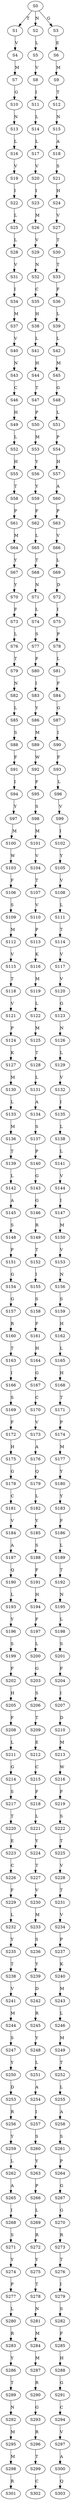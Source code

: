 strict digraph  {
	S0 -> S1 [ label = T ];
	S0 -> S2 [ label = N ];
	S0 -> S3 [ label = G ];
	S1 -> S4 [ label = V ];
	S2 -> S5 [ label = L ];
	S3 -> S6 [ label = E ];
	S4 -> S7 [ label = M ];
	S5 -> S8 [ label = V ];
	S6 -> S9 [ label = M ];
	S7 -> S10 [ label = G ];
	S8 -> S11 [ label = I ];
	S9 -> S12 [ label = T ];
	S10 -> S13 [ label = N ];
	S11 -> S14 [ label = L ];
	S12 -> S15 [ label = N ];
	S13 -> S16 [ label = L ];
	S14 -> S17 [ label = L ];
	S15 -> S18 [ label = A ];
	S16 -> S19 [ label = V ];
	S17 -> S20 [ label = V ];
	S18 -> S21 [ label = S ];
	S19 -> S22 [ label = I ];
	S20 -> S23 [ label = I ];
	S21 -> S24 [ label = H ];
	S22 -> S25 [ label = L ];
	S23 -> S26 [ label = M ];
	S24 -> S27 [ label = V ];
	S25 -> S28 [ label = L ];
	S26 -> S29 [ label = V ];
	S27 -> S30 [ label = T ];
	S28 -> S31 [ label = V ];
	S29 -> S32 [ label = N ];
	S30 -> S33 [ label = T ];
	S31 -> S34 [ label = I ];
	S32 -> S35 [ label = C ];
	S33 -> S36 [ label = F ];
	S34 -> S37 [ label = M ];
	S35 -> S38 [ label = H ];
	S36 -> S39 [ label = L ];
	S37 -> S40 [ label = V ];
	S38 -> S41 [ label = L ];
	S39 -> S42 [ label = L ];
	S40 -> S43 [ label = N ];
	S41 -> S44 [ label = H ];
	S42 -> S45 [ label = M ];
	S43 -> S46 [ label = C ];
	S44 -> S47 [ label = T ];
	S45 -> S48 [ label = G ];
	S46 -> S49 [ label = H ];
	S47 -> S50 [ label = P ];
	S48 -> S51 [ label = L ];
	S49 -> S52 [ label = L ];
	S50 -> S53 [ label = M ];
	S51 -> S54 [ label = P ];
	S52 -> S55 [ label = H ];
	S53 -> S56 [ label = Y ];
	S54 -> S57 [ label = H ];
	S55 -> S58 [ label = T ];
	S56 -> S59 [ label = Y ];
	S57 -> S60 [ label = A ];
	S58 -> S61 [ label = P ];
	S59 -> S62 [ label = F ];
	S60 -> S63 [ label = P ];
	S61 -> S64 [ label = M ];
	S62 -> S65 [ label = L ];
	S63 -> S66 [ label = V ];
	S64 -> S67 [ label = Y ];
	S65 -> S68 [ label = T ];
	S66 -> S69 [ label = L ];
	S67 -> S70 [ label = Y ];
	S68 -> S71 [ label = N ];
	S69 -> S72 [ label = D ];
	S70 -> S73 [ label = F ];
	S71 -> S74 [ label = L ];
	S72 -> S75 [ label = I ];
	S73 -> S76 [ label = L ];
	S74 -> S77 [ label = S ];
	S75 -> S78 [ label = P ];
	S76 -> S79 [ label = T ];
	S77 -> S80 [ label = F ];
	S78 -> S81 [ label = L ];
	S79 -> S82 [ label = N ];
	S80 -> S83 [ label = I ];
	S81 -> S84 [ label = F ];
	S82 -> S85 [ label = L ];
	S83 -> S86 [ label = Y ];
	S84 -> S87 [ label = G ];
	S85 -> S88 [ label = S ];
	S86 -> S89 [ label = M ];
	S87 -> S90 [ label = I ];
	S88 -> S91 [ label = F ];
	S89 -> S92 [ label = W ];
	S90 -> S93 [ label = F ];
	S91 -> S94 [ label = I ];
	S92 -> S95 [ label = F ];
	S93 -> S96 [ label = L ];
	S94 -> S97 [ label = Y ];
	S95 -> S98 [ label = S ];
	S96 -> S99 [ label = V ];
	S97 -> S100 [ label = M ];
	S98 -> S101 [ label = M ];
	S99 -> S102 [ label = I ];
	S100 -> S103 [ label = W ];
	S101 -> S104 [ label = V ];
	S102 -> S105 [ label = Y ];
	S103 -> S106 [ label = F ];
	S104 -> S107 [ label = T ];
	S105 -> S108 [ label = V ];
	S106 -> S109 [ label = S ];
	S107 -> S110 [ label = V ];
	S108 -> S111 [ label = L ];
	S109 -> S112 [ label = M ];
	S110 -> S113 [ label = P ];
	S111 -> S114 [ label = T ];
	S112 -> S115 [ label = V ];
	S113 -> S116 [ label = K ];
	S114 -> S117 [ label = V ];
	S115 -> S118 [ label = T ];
	S116 -> S119 [ label = M ];
	S117 -> S120 [ label = V ];
	S118 -> S121 [ label = V ];
	S119 -> S122 [ label = L ];
	S120 -> S123 [ label = G ];
	S121 -> S124 [ label = P ];
	S122 -> S125 [ label = M ];
	S123 -> S126 [ label = N ];
	S124 -> S127 [ label = K ];
	S125 -> S128 [ label = T ];
	S126 -> S129 [ label = L ];
	S127 -> S130 [ label = M ];
	S128 -> S131 [ label = L ];
	S129 -> S132 [ label = V ];
	S130 -> S133 [ label = L ];
	S131 -> S134 [ label = A ];
	S132 -> S135 [ label = I ];
	S133 -> S136 [ label = M ];
	S134 -> S137 [ label = S ];
	S135 -> S138 [ label = L ];
	S136 -> S139 [ label = T ];
	S137 -> S140 [ label = P ];
	S138 -> S141 [ label = L ];
	S139 -> S142 [ label = L ];
	S140 -> S143 [ label = G ];
	S141 -> S144 [ label = V ];
	S142 -> S145 [ label = A ];
	S143 -> S146 [ label = G ];
	S144 -> S147 [ label = I ];
	S145 -> S148 [ label = S ];
	S146 -> S149 [ label = R ];
	S147 -> S150 [ label = M ];
	S148 -> S151 [ label = P ];
	S149 -> S152 [ label = T ];
	S150 -> S153 [ label = V ];
	S151 -> S154 [ label = G ];
	S152 -> S155 [ label = I ];
	S153 -> S156 [ label = N ];
	S154 -> S157 [ label = G ];
	S155 -> S158 [ label = S ];
	S156 -> S159 [ label = S ];
	S157 -> S160 [ label = R ];
	S158 -> S161 [ label = F ];
	S159 -> S162 [ label = H ];
	S160 -> S163 [ label = T ];
	S161 -> S164 [ label = H ];
	S162 -> S165 [ label = L ];
	S163 -> S166 [ label = I ];
	S164 -> S167 [ label = G ];
	S165 -> S168 [ label = H ];
	S166 -> S169 [ label = S ];
	S167 -> S170 [ label = C ];
	S168 -> S171 [ label = T ];
	S169 -> S172 [ label = F ];
	S170 -> S173 [ label = V ];
	S171 -> S174 [ label = P ];
	S172 -> S175 [ label = H ];
	S173 -> S176 [ label = A ];
	S174 -> S177 [ label = M ];
	S175 -> S178 [ label = G ];
	S176 -> S179 [ label = Q ];
	S177 -> S180 [ label = Y ];
	S178 -> S181 [ label = C ];
	S179 -> S182 [ label = L ];
	S180 -> S183 [ label = Y ];
	S181 -> S184 [ label = V ];
	S182 -> S185 [ label = Y ];
	S183 -> S186 [ label = F ];
	S184 -> S187 [ label = A ];
	S185 -> S188 [ label = S ];
	S186 -> S189 [ label = L ];
	S187 -> S190 [ label = Q ];
	S188 -> S191 [ label = F ];
	S189 -> S192 [ label = T ];
	S190 -> S193 [ label = L ];
	S191 -> S194 [ label = H ];
	S192 -> S195 [ label = N ];
	S193 -> S196 [ label = Y ];
	S194 -> S197 [ label = F ];
	S195 -> S198 [ label = L ];
	S196 -> S199 [ label = S ];
	S197 -> S200 [ label = L ];
	S198 -> S201 [ label = S ];
	S199 -> S202 [ label = F ];
	S200 -> S203 [ label = G ];
	S201 -> S204 [ label = F ];
	S202 -> S205 [ label = H ];
	S203 -> S206 [ label = S ];
	S204 -> S207 [ label = I ];
	S205 -> S208 [ label = F ];
	S206 -> S209 [ label = T ];
	S207 -> S210 [ label = D ];
	S208 -> S211 [ label = L ];
	S209 -> S212 [ label = E ];
	S210 -> S213 [ label = M ];
	S211 -> S214 [ label = G ];
	S212 -> S215 [ label = C ];
	S213 -> S216 [ label = W ];
	S214 -> S217 [ label = S ];
	S215 -> S218 [ label = F ];
	S216 -> S219 [ label = F ];
	S217 -> S220 [ label = T ];
	S218 -> S221 [ label = L ];
	S219 -> S222 [ label = S ];
	S220 -> S223 [ label = E ];
	S221 -> S224 [ label = Y ];
	S222 -> S225 [ label = T ];
	S223 -> S226 [ label = C ];
	S224 -> S227 [ label = T ];
	S225 -> S228 [ label = V ];
	S226 -> S229 [ label = F ];
	S227 -> S230 [ label = V ];
	S228 -> S231 [ label = T ];
	S229 -> S232 [ label = L ];
	S230 -> S233 [ label = M ];
	S231 -> S234 [ label = V ];
	S232 -> S235 [ label = Y ];
	S233 -> S236 [ label = S ];
	S234 -> S237 [ label = P ];
	S235 -> S238 [ label = T ];
	S236 -> S239 [ label = Y ];
	S237 -> S240 [ label = K ];
	S238 -> S241 [ label = V ];
	S239 -> S242 [ label = D ];
	S240 -> S243 [ label = M ];
	S241 -> S244 [ label = M ];
	S242 -> S245 [ label = R ];
	S243 -> S246 [ label = L ];
	S244 -> S247 [ label = S ];
	S245 -> S248 [ label = Y ];
	S246 -> S249 [ label = M ];
	S247 -> S250 [ label = Y ];
	S248 -> S251 [ label = L ];
	S249 -> S252 [ label = T ];
	S250 -> S253 [ label = D ];
	S251 -> S254 [ label = A ];
	S252 -> S255 [ label = L ];
	S253 -> S256 [ label = R ];
	S254 -> S257 [ label = I ];
	S255 -> S258 [ label = A ];
	S256 -> S259 [ label = Y ];
	S257 -> S260 [ label = S ];
	S258 -> S261 [ label = S ];
	S259 -> S262 [ label = L ];
	S260 -> S263 [ label = Y ];
	S261 -> S264 [ label = P ];
	S262 -> S265 [ label = A ];
	S263 -> S266 [ label = P ];
	S264 -> S267 [ label = G ];
	S265 -> S268 [ label = I ];
	S266 -> S269 [ label = L ];
	S267 -> S270 [ label = G ];
	S268 -> S271 [ label = S ];
	S269 -> S272 [ label = R ];
	S270 -> S273 [ label = R ];
	S271 -> S274 [ label = Y ];
	S272 -> S275 [ label = Y ];
	S273 -> S276 [ label = T ];
	S274 -> S277 [ label = P ];
	S275 -> S278 [ label = T ];
	S276 -> S279 [ label = I ];
	S277 -> S280 [ label = L ];
	S278 -> S281 [ label = N ];
	S279 -> S282 [ label = S ];
	S280 -> S283 [ label = R ];
	S281 -> S284 [ label = M ];
	S282 -> S285 [ label = F ];
	S283 -> S286 [ label = Y ];
	S284 -> S287 [ label = M ];
	S285 -> S288 [ label = H ];
	S286 -> S289 [ label = T ];
	S287 -> S290 [ label = R ];
	S288 -> S291 [ label = G ];
	S289 -> S292 [ label = N ];
	S290 -> S293 [ label = G ];
	S291 -> S294 [ label = C ];
	S292 -> S295 [ label = M ];
	S293 -> S296 [ label = R ];
	S294 -> S297 [ label = V ];
	S295 -> S298 [ label = M ];
	S296 -> S299 [ label = T ];
	S297 -> S300 [ label = A ];
	S298 -> S301 [ label = R ];
	S299 -> S302 [ label = C ];
	S300 -> S303 [ label = Q ];
}
